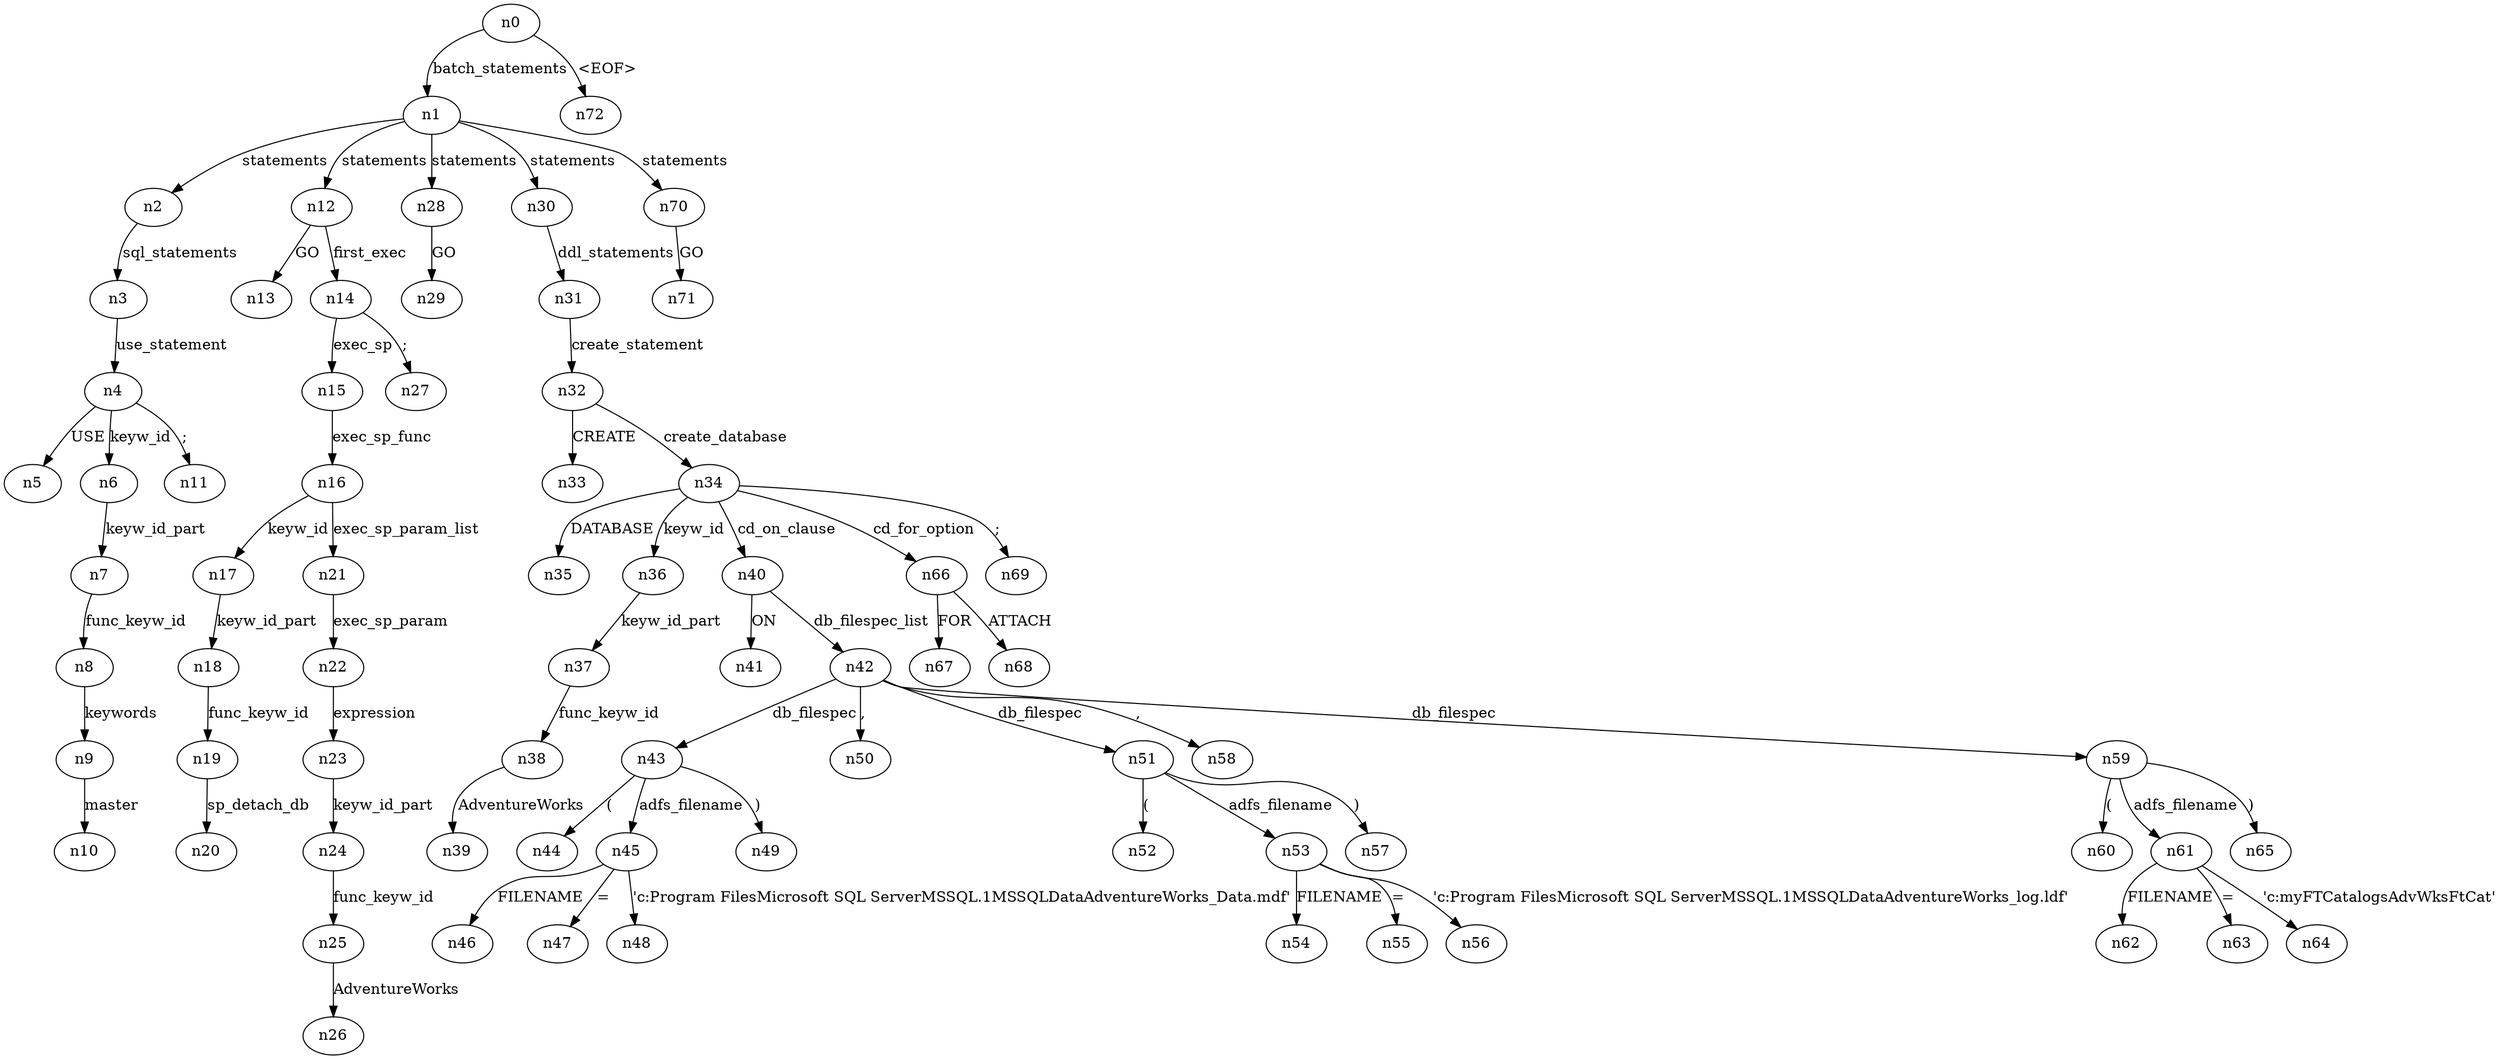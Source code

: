 digraph ParseTree {
  n0 -> n1 [label="batch_statements"];
  n1 -> n2 [label="statements"];
  n2 -> n3 [label="sql_statements"];
  n3 -> n4 [label="use_statement"];
  n4 -> n5 [label="USE"];
  n4 -> n6 [label="keyw_id"];
  n6 -> n7 [label="keyw_id_part"];
  n7 -> n8 [label="func_keyw_id"];
  n8 -> n9 [label="keywords"];
  n9 -> n10 [label="master"];
  n4 -> n11 [label=";"];
  n1 -> n12 [label="statements"];
  n12 -> n13 [label="GO"];
  n12 -> n14 [label="first_exec"];
  n14 -> n15 [label="exec_sp"];
  n15 -> n16 [label="exec_sp_func"];
  n16 -> n17 [label="keyw_id"];
  n17 -> n18 [label="keyw_id_part"];
  n18 -> n19 [label="func_keyw_id"];
  n19 -> n20 [label="sp_detach_db"];
  n16 -> n21 [label="exec_sp_param_list"];
  n21 -> n22 [label="exec_sp_param"];
  n22 -> n23 [label="expression"];
  n23 -> n24 [label="keyw_id_part"];
  n24 -> n25 [label="func_keyw_id"];
  n25 -> n26 [label="AdventureWorks"];
  n14 -> n27 [label=";"];
  n1 -> n28 [label="statements"];
  n28 -> n29 [label="GO"];
  n1 -> n30 [label="statements"];
  n30 -> n31 [label="ddl_statements"];
  n31 -> n32 [label="create_statement"];
  n32 -> n33 [label="CREATE"];
  n32 -> n34 [label="create_database"];
  n34 -> n35 [label="DATABASE"];
  n34 -> n36 [label="keyw_id"];
  n36 -> n37 [label="keyw_id_part"];
  n37 -> n38 [label="func_keyw_id"];
  n38 -> n39 [label="AdventureWorks"];
  n34 -> n40 [label="cd_on_clause"];
  n40 -> n41 [label="ON"];
  n40 -> n42 [label="db_filespec_list"];
  n42 -> n43 [label="db_filespec"];
  n43 -> n44 [label="("];
  n43 -> n45 [label="adfs_filename"];
  n45 -> n46 [label="FILENAME"];
  n45 -> n47 [label="="];
  n45 -> n48 [label="'c:\Program Files\Microsoft SQL Server\MSSQL.1\MSSQL\Data\AdventureWorks_Data.mdf'"];
  n43 -> n49 [label=")"];
  n42 -> n50 [label=","];
  n42 -> n51 [label="db_filespec"];
  n51 -> n52 [label="("];
  n51 -> n53 [label="adfs_filename"];
  n53 -> n54 [label="FILENAME"];
  n53 -> n55 [label="="];
  n53 -> n56 [label="'c:\Program Files\Microsoft SQL Server\MSSQL.1\MSSQL\Data\AdventureWorks_log.ldf'"];
  n51 -> n57 [label=")"];
  n42 -> n58 [label=","];
  n42 -> n59 [label="db_filespec"];
  n59 -> n60 [label="("];
  n59 -> n61 [label="adfs_filename"];
  n61 -> n62 [label="FILENAME"];
  n61 -> n63 [label="="];
  n61 -> n64 [label="'c:\myFTCatalogs\AdvWksFtCat'"];
  n59 -> n65 [label=")"];
  n34 -> n66 [label="cd_for_option"];
  n66 -> n67 [label="FOR"];
  n66 -> n68 [label="ATTACH"];
  n34 -> n69 [label=";"];
  n1 -> n70 [label="statements"];
  n70 -> n71 [label="GO"];
  n0 -> n72 [label="<EOF>"];
}